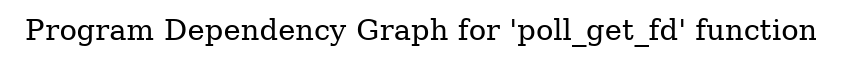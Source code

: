 digraph "Program Dependency Graph for 'poll_get_fd' function" {
	label="Program Dependency Graph for 'poll_get_fd' function";

}
